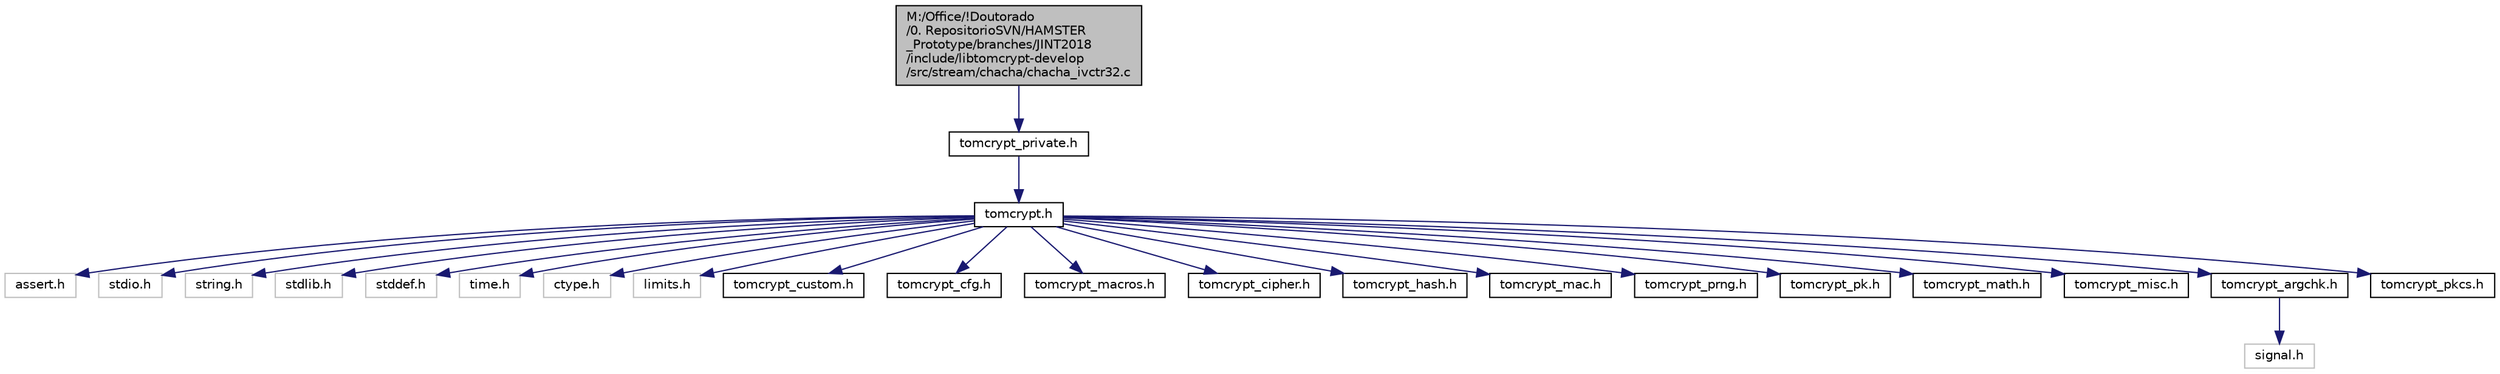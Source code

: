 digraph "M:/Office/!Doutorado/0. RepositorioSVN/HAMSTER_Prototype/branches/JINT2018/include/libtomcrypt-develop/src/stream/chacha/chacha_ivctr32.c"
{
 // LATEX_PDF_SIZE
  edge [fontname="Helvetica",fontsize="10",labelfontname="Helvetica",labelfontsize="10"];
  node [fontname="Helvetica",fontsize="10",shape=record];
  Node0 [label="M:/Office/!Doutorado\l/0. RepositorioSVN/HAMSTER\l_Prototype/branches/JINT2018\l/include/libtomcrypt-develop\l/src/stream/chacha/chacha_ivctr32.c",height=0.2,width=0.4,color="black", fillcolor="grey75", style="filled", fontcolor="black",tooltip=" "];
  Node0 -> Node1 [color="midnightblue",fontsize="10",style="solid"];
  Node1 [label="tomcrypt_private.h",height=0.2,width=0.4,color="black", fillcolor="white", style="filled",URL="$tomcrypt__private_8h.html",tooltip=" "];
  Node1 -> Node2 [color="midnightblue",fontsize="10",style="solid"];
  Node2 [label="tomcrypt.h",height=0.2,width=0.4,color="black", fillcolor="white", style="filled",URL="$tomcrypt_8h.html",tooltip=" "];
  Node2 -> Node3 [color="midnightblue",fontsize="10",style="solid"];
  Node3 [label="assert.h",height=0.2,width=0.4,color="grey75", fillcolor="white", style="filled",tooltip=" "];
  Node2 -> Node4 [color="midnightblue",fontsize="10",style="solid"];
  Node4 [label="stdio.h",height=0.2,width=0.4,color="grey75", fillcolor="white", style="filled",tooltip=" "];
  Node2 -> Node5 [color="midnightblue",fontsize="10",style="solid"];
  Node5 [label="string.h",height=0.2,width=0.4,color="grey75", fillcolor="white", style="filled",tooltip=" "];
  Node2 -> Node6 [color="midnightblue",fontsize="10",style="solid"];
  Node6 [label="stdlib.h",height=0.2,width=0.4,color="grey75", fillcolor="white", style="filled",tooltip=" "];
  Node2 -> Node7 [color="midnightblue",fontsize="10",style="solid"];
  Node7 [label="stddef.h",height=0.2,width=0.4,color="grey75", fillcolor="white", style="filled",tooltip=" "];
  Node2 -> Node8 [color="midnightblue",fontsize="10",style="solid"];
  Node8 [label="time.h",height=0.2,width=0.4,color="grey75", fillcolor="white", style="filled",tooltip=" "];
  Node2 -> Node9 [color="midnightblue",fontsize="10",style="solid"];
  Node9 [label="ctype.h",height=0.2,width=0.4,color="grey75", fillcolor="white", style="filled",tooltip=" "];
  Node2 -> Node10 [color="midnightblue",fontsize="10",style="solid"];
  Node10 [label="limits.h",height=0.2,width=0.4,color="grey75", fillcolor="white", style="filled",tooltip=" "];
  Node2 -> Node11 [color="midnightblue",fontsize="10",style="solid"];
  Node11 [label="tomcrypt_custom.h",height=0.2,width=0.4,color="black", fillcolor="white", style="filled",URL="$tomcrypt__custom_8h.html",tooltip=" "];
  Node2 -> Node12 [color="midnightblue",fontsize="10",style="solid"];
  Node12 [label="tomcrypt_cfg.h",height=0.2,width=0.4,color="black", fillcolor="white", style="filled",URL="$tomcrypt__cfg_8h.html",tooltip=" "];
  Node2 -> Node13 [color="midnightblue",fontsize="10",style="solid"];
  Node13 [label="tomcrypt_macros.h",height=0.2,width=0.4,color="black", fillcolor="white", style="filled",URL="$tomcrypt__macros_8h.html",tooltip=" "];
  Node2 -> Node14 [color="midnightblue",fontsize="10",style="solid"];
  Node14 [label="tomcrypt_cipher.h",height=0.2,width=0.4,color="black", fillcolor="white", style="filled",URL="$tomcrypt__cipher_8h.html",tooltip=" "];
  Node2 -> Node15 [color="midnightblue",fontsize="10",style="solid"];
  Node15 [label="tomcrypt_hash.h",height=0.2,width=0.4,color="black", fillcolor="white", style="filled",URL="$tomcrypt__hash_8h.html",tooltip=" "];
  Node2 -> Node16 [color="midnightblue",fontsize="10",style="solid"];
  Node16 [label="tomcrypt_mac.h",height=0.2,width=0.4,color="black", fillcolor="white", style="filled",URL="$tomcrypt__mac_8h.html",tooltip=" "];
  Node2 -> Node17 [color="midnightblue",fontsize="10",style="solid"];
  Node17 [label="tomcrypt_prng.h",height=0.2,width=0.4,color="black", fillcolor="white", style="filled",URL="$tomcrypt__prng_8h.html",tooltip=" "];
  Node2 -> Node18 [color="midnightblue",fontsize="10",style="solid"];
  Node18 [label="tomcrypt_pk.h",height=0.2,width=0.4,color="black", fillcolor="white", style="filled",URL="$tomcrypt__pk_8h.html",tooltip=" "];
  Node2 -> Node19 [color="midnightblue",fontsize="10",style="solid"];
  Node19 [label="tomcrypt_math.h",height=0.2,width=0.4,color="black", fillcolor="white", style="filled",URL="$tomcrypt__math_8h.html",tooltip=" "];
  Node2 -> Node20 [color="midnightblue",fontsize="10",style="solid"];
  Node20 [label="tomcrypt_misc.h",height=0.2,width=0.4,color="black", fillcolor="white", style="filled",URL="$tomcrypt__misc_8h.html",tooltip=" "];
  Node2 -> Node21 [color="midnightblue",fontsize="10",style="solid"];
  Node21 [label="tomcrypt_argchk.h",height=0.2,width=0.4,color="black", fillcolor="white", style="filled",URL="$tomcrypt__argchk_8h.html",tooltip=" "];
  Node21 -> Node22 [color="midnightblue",fontsize="10",style="solid"];
  Node22 [label="signal.h",height=0.2,width=0.4,color="grey75", fillcolor="white", style="filled",tooltip=" "];
  Node2 -> Node23 [color="midnightblue",fontsize="10",style="solid"];
  Node23 [label="tomcrypt_pkcs.h",height=0.2,width=0.4,color="black", fillcolor="white", style="filled",URL="$tomcrypt__pkcs_8h.html",tooltip=" "];
}
